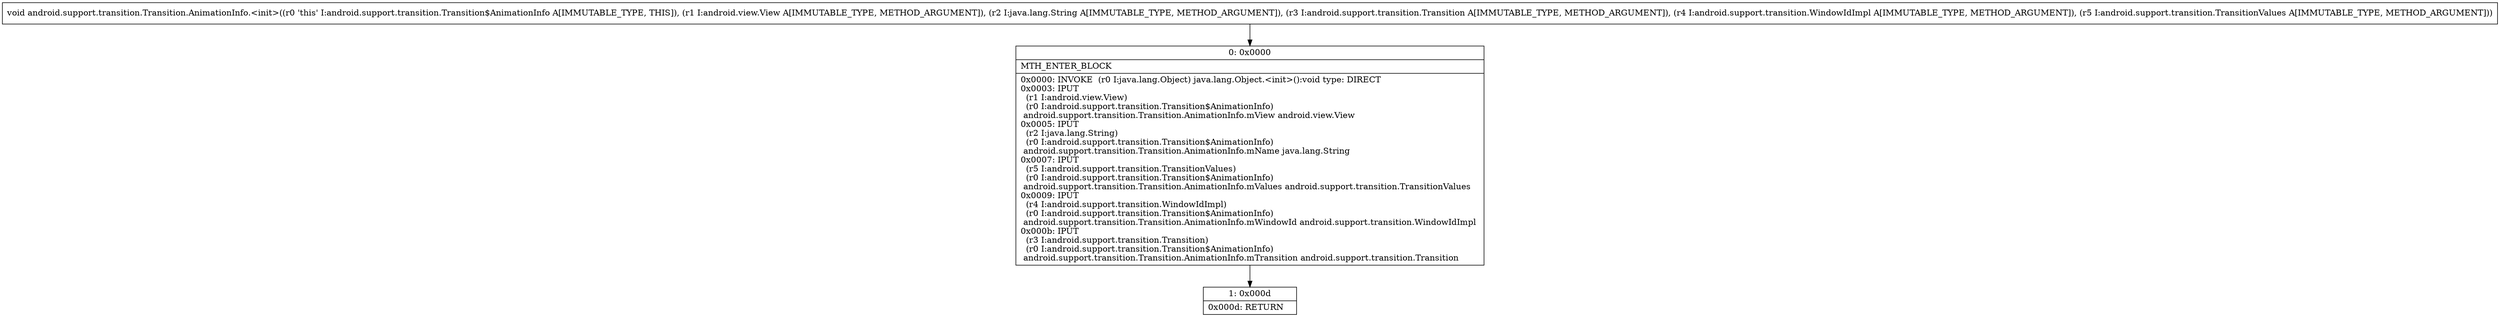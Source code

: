 digraph "CFG forandroid.support.transition.Transition.AnimationInfo.\<init\>(Landroid\/view\/View;Ljava\/lang\/String;Landroid\/support\/transition\/Transition;Landroid\/support\/transition\/WindowIdImpl;Landroid\/support\/transition\/TransitionValues;)V" {
Node_0 [shape=record,label="{0\:\ 0x0000|MTH_ENTER_BLOCK\l|0x0000: INVOKE  (r0 I:java.lang.Object) java.lang.Object.\<init\>():void type: DIRECT \l0x0003: IPUT  \l  (r1 I:android.view.View)\l  (r0 I:android.support.transition.Transition$AnimationInfo)\l android.support.transition.Transition.AnimationInfo.mView android.view.View \l0x0005: IPUT  \l  (r2 I:java.lang.String)\l  (r0 I:android.support.transition.Transition$AnimationInfo)\l android.support.transition.Transition.AnimationInfo.mName java.lang.String \l0x0007: IPUT  \l  (r5 I:android.support.transition.TransitionValues)\l  (r0 I:android.support.transition.Transition$AnimationInfo)\l android.support.transition.Transition.AnimationInfo.mValues android.support.transition.TransitionValues \l0x0009: IPUT  \l  (r4 I:android.support.transition.WindowIdImpl)\l  (r0 I:android.support.transition.Transition$AnimationInfo)\l android.support.transition.Transition.AnimationInfo.mWindowId android.support.transition.WindowIdImpl \l0x000b: IPUT  \l  (r3 I:android.support.transition.Transition)\l  (r0 I:android.support.transition.Transition$AnimationInfo)\l android.support.transition.Transition.AnimationInfo.mTransition android.support.transition.Transition \l}"];
Node_1 [shape=record,label="{1\:\ 0x000d|0x000d: RETURN   \l}"];
MethodNode[shape=record,label="{void android.support.transition.Transition.AnimationInfo.\<init\>((r0 'this' I:android.support.transition.Transition$AnimationInfo A[IMMUTABLE_TYPE, THIS]), (r1 I:android.view.View A[IMMUTABLE_TYPE, METHOD_ARGUMENT]), (r2 I:java.lang.String A[IMMUTABLE_TYPE, METHOD_ARGUMENT]), (r3 I:android.support.transition.Transition A[IMMUTABLE_TYPE, METHOD_ARGUMENT]), (r4 I:android.support.transition.WindowIdImpl A[IMMUTABLE_TYPE, METHOD_ARGUMENT]), (r5 I:android.support.transition.TransitionValues A[IMMUTABLE_TYPE, METHOD_ARGUMENT])) }"];
MethodNode -> Node_0;
Node_0 -> Node_1;
}

